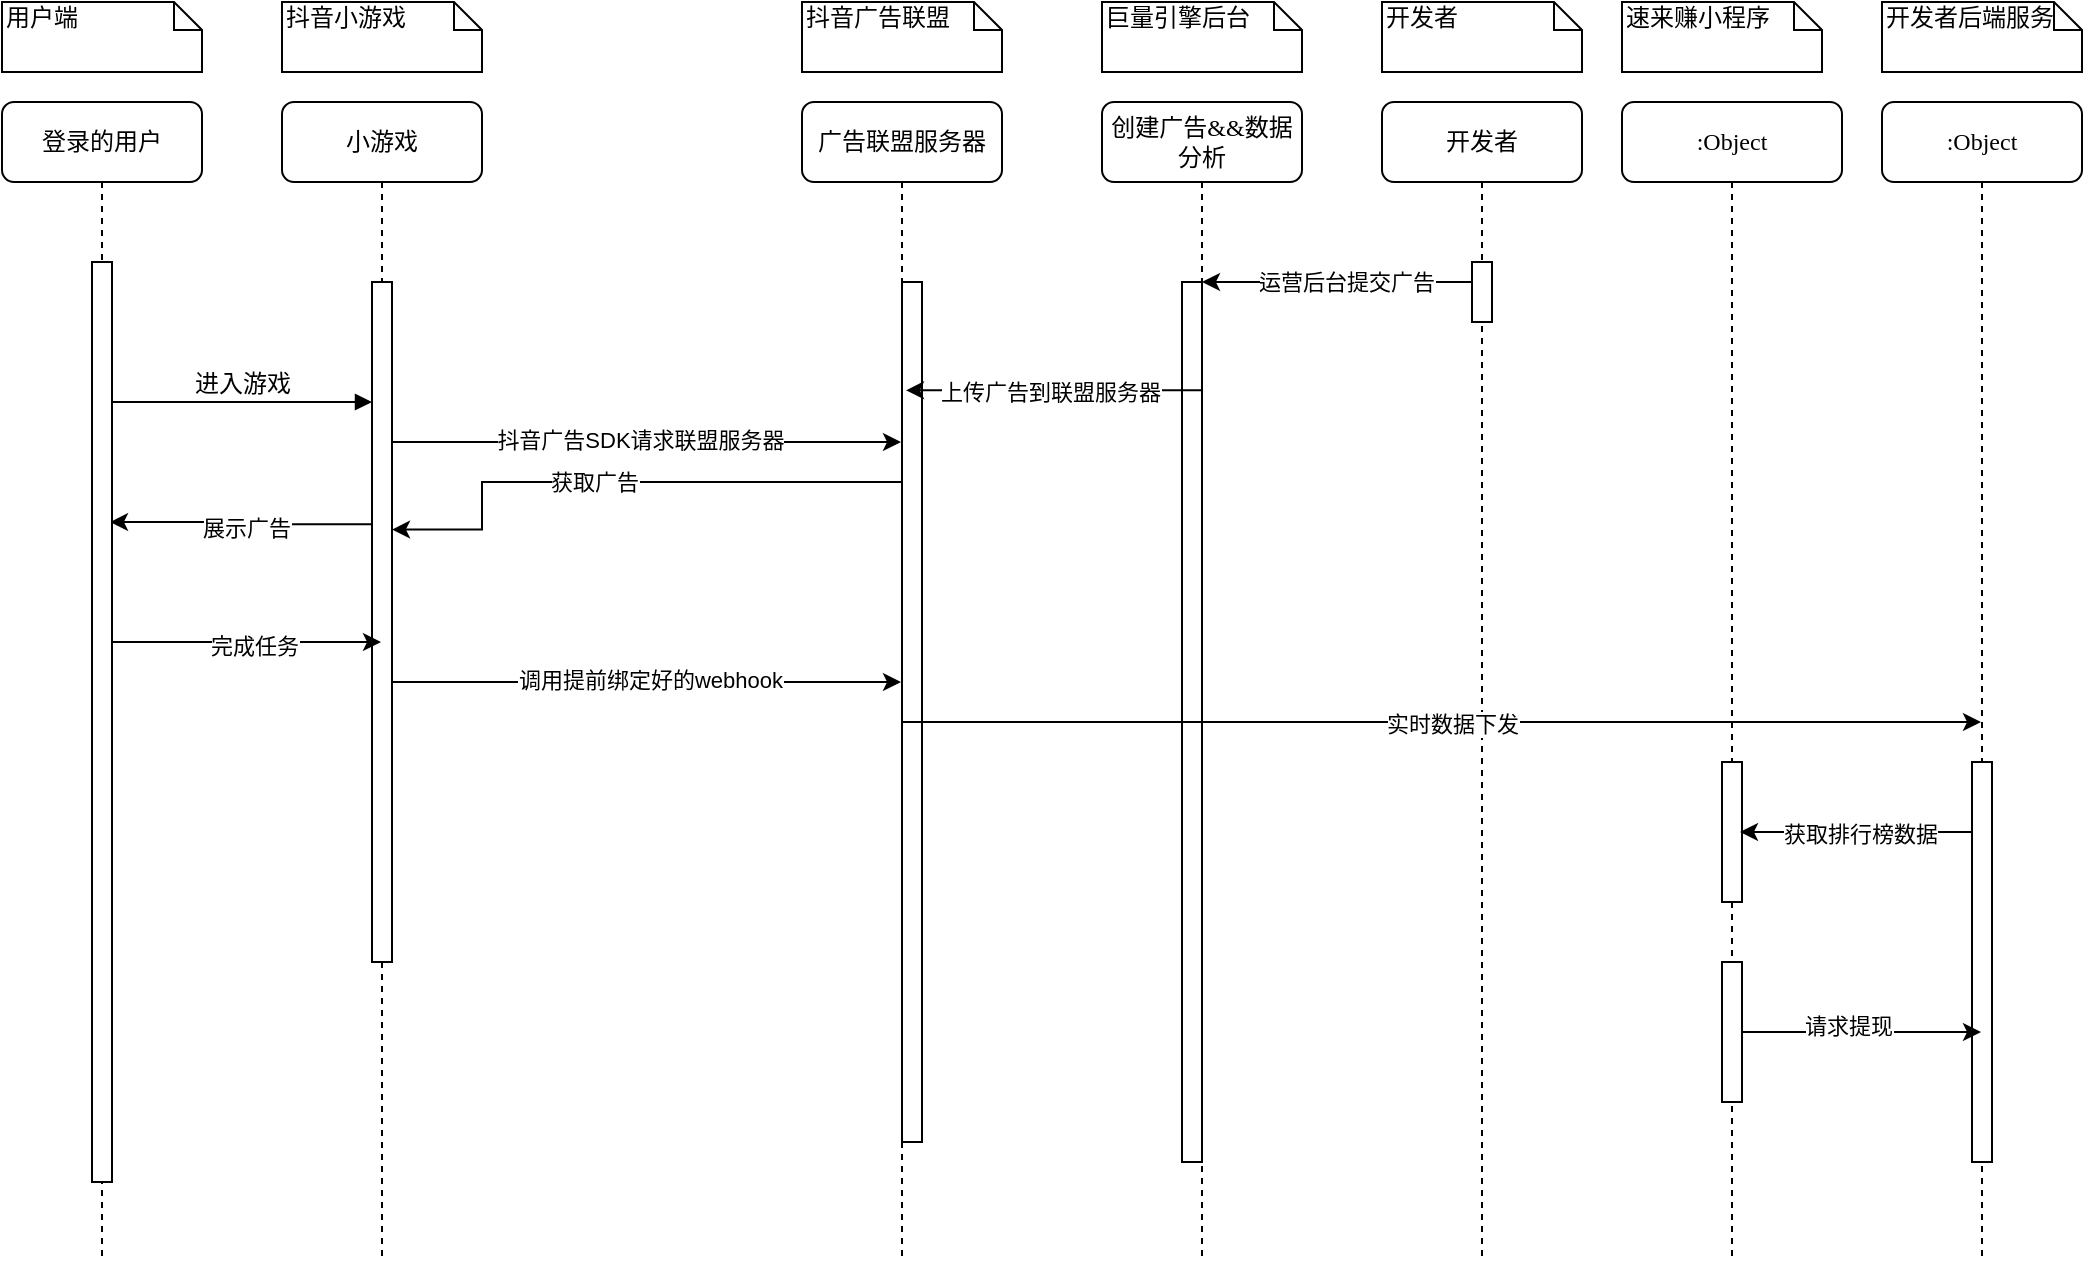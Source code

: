 <mxfile version="26.0.11">
  <diagram name="Page-1" id="13e1069c-82ec-6db2-03f1-153e76fe0fe0">
    <mxGraphModel dx="1194" dy="674" grid="1" gridSize="10" guides="1" tooltips="1" connect="1" arrows="1" fold="1" page="1" pageScale="1" pageWidth="1100" pageHeight="850" background="none" math="0" shadow="0">
      <root>
        <mxCell id="0" />
        <mxCell id="1" parent="0" />
        <mxCell id="7baba1c4bc27f4b0-2" value="小游戏" style="shape=umlLifeline;perimeter=lifelinePerimeter;whiteSpace=wrap;html=1;container=1;collapsible=0;recursiveResize=0;outlineConnect=0;rounded=1;shadow=0;comic=0;labelBackgroundColor=none;strokeWidth=1;fontFamily=Verdana;fontSize=12;align=center;" parent="1" vertex="1">
          <mxGeometry x="240" y="80" width="100" height="580" as="geometry" />
        </mxCell>
        <mxCell id="7baba1c4bc27f4b0-10" value="" style="html=1;points=[];perimeter=orthogonalPerimeter;rounded=0;shadow=0;comic=0;labelBackgroundColor=none;strokeWidth=1;fontFamily=Verdana;fontSize=12;align=center;" parent="7baba1c4bc27f4b0-2" vertex="1">
          <mxGeometry x="45" y="90" width="10" height="340" as="geometry" />
        </mxCell>
        <mxCell id="7baba1c4bc27f4b0-11" value="进入游戏" style="html=1;verticalAlign=bottom;endArrow=block;entryX=0;entryY=0;labelBackgroundColor=none;fontFamily=Verdana;fontSize=12;edgeStyle=elbowEdgeStyle;elbow=vertical;" parent="7baba1c4bc27f4b0-2" edge="1">
          <mxGeometry relative="1" as="geometry">
            <mxPoint x="-85" y="150" as="sourcePoint" />
            <mxPoint x="45" y="150" as="targetPoint" />
            <mxPoint as="offset" />
          </mxGeometry>
        </mxCell>
        <mxCell id="Voup5eYmd9txB-_jXd5p-16" style="edgeStyle=orthogonalEdgeStyle;rounded=0;orthogonalLoop=1;jettySize=auto;html=1;entryX=0.9;entryY=0.302;entryDx=0;entryDy=0;entryPerimeter=0;" edge="1" parent="7baba1c4bc27f4b0-2">
          <mxGeometry relative="1" as="geometry">
            <mxPoint x="45" y="211.1" as="sourcePoint" />
            <mxPoint x="-86" y="210.02" as="targetPoint" />
            <Array as="points">
              <mxPoint x="-20" y="211" />
              <mxPoint x="-20" y="210" />
            </Array>
          </mxGeometry>
        </mxCell>
        <mxCell id="Voup5eYmd9txB-_jXd5p-17" value="展示广告" style="edgeLabel;html=1;align=center;verticalAlign=middle;resizable=0;points=[];" vertex="1" connectable="0" parent="Voup5eYmd9txB-_jXd5p-16">
          <mxGeometry x="-0.046" y="2" relative="1" as="geometry">
            <mxPoint as="offset" />
          </mxGeometry>
        </mxCell>
        <mxCell id="7baba1c4bc27f4b0-4" value=":Object" style="shape=umlLifeline;perimeter=lifelinePerimeter;whiteSpace=wrap;html=1;container=1;collapsible=0;recursiveResize=0;outlineConnect=0;rounded=1;shadow=0;comic=0;labelBackgroundColor=none;strokeWidth=1;fontFamily=Verdana;fontSize=12;align=center;" parent="1" vertex="1">
          <mxGeometry x="910" y="80" width="110" height="580" as="geometry" />
        </mxCell>
        <mxCell id="Voup5eYmd9txB-_jXd5p-33" value="" style="html=1;points=[];perimeter=orthogonalPerimeter;rounded=0;shadow=0;comic=0;labelBackgroundColor=none;strokeColor=#000000;strokeWidth=1;fillColor=#FFFFFF;fontFamily=Verdana;fontSize=12;fontColor=#000000;align=center;" vertex="1" parent="7baba1c4bc27f4b0-4">
          <mxGeometry x="50" y="330" width="10" height="70" as="geometry" />
        </mxCell>
        <mxCell id="Voup5eYmd9txB-_jXd5p-40" value="" style="html=1;points=[];perimeter=orthogonalPerimeter;rounded=0;shadow=0;comic=0;labelBackgroundColor=none;strokeColor=#000000;strokeWidth=1;fillColor=#FFFFFF;fontFamily=Verdana;fontSize=12;fontColor=#000000;align=center;" vertex="1" parent="7baba1c4bc27f4b0-4">
          <mxGeometry x="50" y="430" width="10" height="70" as="geometry" />
        </mxCell>
        <mxCell id="7baba1c4bc27f4b0-5" value=":Object" style="shape=umlLifeline;perimeter=lifelinePerimeter;whiteSpace=wrap;html=1;container=1;collapsible=0;recursiveResize=0;outlineConnect=0;rounded=1;shadow=0;comic=0;labelBackgroundColor=none;strokeWidth=1;fontFamily=Verdana;fontSize=12;align=center;" parent="1" vertex="1">
          <mxGeometry x="1040" y="80" width="100" height="580" as="geometry" />
        </mxCell>
        <mxCell id="Voup5eYmd9txB-_jXd5p-35" value="" style="html=1;points=[];perimeter=orthogonalPerimeter;rounded=0;shadow=0;comic=0;labelBackgroundColor=none;strokeColor=#000000;strokeWidth=1;fillColor=#FFFFFF;fontFamily=Verdana;fontSize=12;fontColor=#000000;align=center;" vertex="1" parent="7baba1c4bc27f4b0-5">
          <mxGeometry x="45" y="330" width="10" height="200" as="geometry" />
        </mxCell>
        <mxCell id="7baba1c4bc27f4b0-6" value="创建广告&amp;amp;&amp;amp;数据分析" style="shape=umlLifeline;perimeter=lifelinePerimeter;whiteSpace=wrap;html=1;container=1;collapsible=0;recursiveResize=0;outlineConnect=0;rounded=1;shadow=0;comic=0;labelBackgroundColor=none;strokeWidth=1;fontFamily=Verdana;fontSize=12;align=center;" parent="1" vertex="1">
          <mxGeometry x="650" y="80" width="100" height="580" as="geometry" />
        </mxCell>
        <mxCell id="Voup5eYmd9txB-_jXd5p-7" style="edgeStyle=orthogonalEdgeStyle;rounded=0;orthogonalLoop=1;jettySize=auto;html=1;" edge="1" parent="7baba1c4bc27f4b0-6">
          <mxGeometry relative="1" as="geometry">
            <mxPoint x="190" y="90" as="sourcePoint" />
            <mxPoint x="50" y="90" as="targetPoint" />
            <Array as="points">
              <mxPoint x="110.5" y="90" />
              <mxPoint x="110.5" y="90" />
            </Array>
          </mxGeometry>
        </mxCell>
        <mxCell id="Voup5eYmd9txB-_jXd5p-8" value="运营后台提交广告" style="edgeLabel;html=1;align=center;verticalAlign=middle;resizable=0;points=[];" vertex="1" connectable="0" parent="Voup5eYmd9txB-_jXd5p-7">
          <mxGeometry x="-0.007" relative="1" as="geometry">
            <mxPoint x="1" as="offset" />
          </mxGeometry>
        </mxCell>
        <mxCell id="7baba1c4bc27f4b0-28" value="" style="html=1;points=[];perimeter=orthogonalPerimeter;rounded=0;shadow=0;comic=0;labelBackgroundColor=none;strokeWidth=1;fontFamily=Verdana;fontSize=12;align=center;" parent="7baba1c4bc27f4b0-6" vertex="1">
          <mxGeometry x="40" y="90" width="10" height="440" as="geometry" />
        </mxCell>
        <mxCell id="7baba1c4bc27f4b0-7" value="开发者" style="shape=umlLifeline;perimeter=lifelinePerimeter;whiteSpace=wrap;html=1;container=1;collapsible=0;recursiveResize=0;outlineConnect=0;rounded=1;shadow=0;comic=0;labelBackgroundColor=none;strokeWidth=1;fontFamily=Verdana;fontSize=12;align=center;" parent="1" vertex="1">
          <mxGeometry x="790" y="80" width="100" height="580" as="geometry" />
        </mxCell>
        <mxCell id="7baba1c4bc27f4b0-25" value="" style="html=1;points=[];perimeter=orthogonalPerimeter;rounded=0;shadow=0;comic=0;labelBackgroundColor=none;strokeColor=#000000;strokeWidth=1;fillColor=#FFFFFF;fontFamily=Verdana;fontSize=12;fontColor=#000000;align=center;" parent="7baba1c4bc27f4b0-7" vertex="1">
          <mxGeometry x="45" y="80" width="10" height="30" as="geometry" />
        </mxCell>
        <mxCell id="7baba1c4bc27f4b0-8" value="登录的用户" style="shape=umlLifeline;perimeter=lifelinePerimeter;whiteSpace=wrap;html=1;container=1;collapsible=0;recursiveResize=0;outlineConnect=0;rounded=1;shadow=0;comic=0;labelBackgroundColor=none;strokeWidth=1;fontFamily=Verdana;fontSize=12;align=center;" parent="1" vertex="1">
          <mxGeometry x="100" y="80" width="100" height="580" as="geometry" />
        </mxCell>
        <mxCell id="7baba1c4bc27f4b0-9" value="" style="html=1;points=[];perimeter=orthogonalPerimeter;rounded=0;shadow=0;comic=0;labelBackgroundColor=none;strokeWidth=1;fontFamily=Verdana;fontSize=12;align=center;" parent="7baba1c4bc27f4b0-8" vertex="1">
          <mxGeometry x="45" y="80" width="10" height="460" as="geometry" />
        </mxCell>
        <mxCell id="Voup5eYmd9txB-_jXd5p-18" style="edgeStyle=orthogonalEdgeStyle;rounded=0;orthogonalLoop=1;jettySize=auto;html=1;" edge="1" parent="7baba1c4bc27f4b0-8">
          <mxGeometry relative="1" as="geometry">
            <mxPoint x="55" y="270" as="sourcePoint" />
            <mxPoint x="189.5" y="270" as="targetPoint" />
            <Array as="points">
              <mxPoint x="80" y="270" />
              <mxPoint x="80" y="270" />
            </Array>
          </mxGeometry>
        </mxCell>
        <mxCell id="Voup5eYmd9txB-_jXd5p-19" value="完成任务" style="edgeLabel;html=1;align=center;verticalAlign=middle;resizable=0;points=[];" vertex="1" connectable="0" parent="Voup5eYmd9txB-_jXd5p-18">
          <mxGeometry x="0.056" y="-2" relative="1" as="geometry">
            <mxPoint as="offset" />
          </mxGeometry>
        </mxCell>
        <mxCell id="7baba1c4bc27f4b0-40" value="用户端" style="shape=note;whiteSpace=wrap;html=1;size=14;verticalAlign=top;align=left;spacingTop=-6;rounded=0;shadow=0;comic=0;labelBackgroundColor=none;strokeWidth=1;fontFamily=Verdana;fontSize=12" parent="1" vertex="1">
          <mxGeometry x="100" y="30" width="100" height="35" as="geometry" />
        </mxCell>
        <mxCell id="7baba1c4bc27f4b0-41" value="抖音小游戏" style="shape=note;whiteSpace=wrap;html=1;size=14;verticalAlign=top;align=left;spacingTop=-6;rounded=0;shadow=0;comic=0;labelBackgroundColor=none;strokeWidth=1;fontFamily=Verdana;fontSize=12" parent="1" vertex="1">
          <mxGeometry x="240" y="30" width="100" height="35" as="geometry" />
        </mxCell>
        <mxCell id="7baba1c4bc27f4b0-43" value="速来赚小程序" style="shape=note;whiteSpace=wrap;html=1;size=14;verticalAlign=top;align=left;spacingTop=-6;rounded=0;shadow=0;comic=0;labelBackgroundColor=none;strokeWidth=1;fontFamily=Verdana;fontSize=12" parent="1" vertex="1">
          <mxGeometry x="910" y="30" width="100" height="35" as="geometry" />
        </mxCell>
        <mxCell id="7baba1c4bc27f4b0-44" value="开发者后端服务" style="shape=note;whiteSpace=wrap;html=1;size=14;verticalAlign=top;align=left;spacingTop=-6;rounded=0;shadow=0;comic=0;labelBackgroundColor=none;strokeWidth=1;fontFamily=Verdana;fontSize=12" parent="1" vertex="1">
          <mxGeometry x="1040" y="30" width="100" height="35" as="geometry" />
        </mxCell>
        <mxCell id="7baba1c4bc27f4b0-45" value="巨量引擎后台" style="shape=note;whiteSpace=wrap;html=1;size=14;verticalAlign=top;align=left;spacingTop=-6;rounded=0;shadow=0;comic=0;labelBackgroundColor=none;strokeWidth=1;fontFamily=Verdana;fontSize=12" parent="1" vertex="1">
          <mxGeometry x="650" y="30" width="100" height="35" as="geometry" />
        </mxCell>
        <mxCell id="7baba1c4bc27f4b0-46" value="开发者" style="shape=note;whiteSpace=wrap;html=1;size=14;verticalAlign=top;align=left;spacingTop=-6;rounded=0;shadow=0;comic=0;labelBackgroundColor=none;strokeWidth=1;fontFamily=Verdana;fontSize=12" parent="1" vertex="1">
          <mxGeometry x="790" y="30" width="100" height="35" as="geometry" />
        </mxCell>
        <mxCell id="Voup5eYmd9txB-_jXd5p-9" value="广告联盟服务器" style="shape=umlLifeline;perimeter=lifelinePerimeter;whiteSpace=wrap;html=1;container=1;collapsible=0;recursiveResize=0;outlineConnect=0;rounded=1;shadow=0;comic=0;labelBackgroundColor=none;strokeWidth=1;fontFamily=Verdana;fontSize=12;align=center;" vertex="1" parent="1">
          <mxGeometry x="500" y="80" width="100" height="580" as="geometry" />
        </mxCell>
        <mxCell id="Voup5eYmd9txB-_jXd5p-28" value="" style="html=1;points=[];perimeter=orthogonalPerimeter;rounded=0;shadow=0;comic=0;labelBackgroundColor=none;strokeWidth=1;fontFamily=Verdana;fontSize=12;align=center;" vertex="1" parent="Voup5eYmd9txB-_jXd5p-9">
          <mxGeometry x="50" y="90" width="10" height="430" as="geometry" />
        </mxCell>
        <mxCell id="Voup5eYmd9txB-_jXd5p-10" value="抖音广告联盟" style="shape=note;whiteSpace=wrap;html=1;size=14;verticalAlign=top;align=left;spacingTop=-6;rounded=0;shadow=0;comic=0;labelBackgroundColor=none;strokeWidth=1;fontFamily=Verdana;fontSize=12" vertex="1" parent="1">
          <mxGeometry x="500" y="30" width="100" height="35" as="geometry" />
        </mxCell>
        <mxCell id="Voup5eYmd9txB-_jXd5p-13" style="edgeStyle=orthogonalEdgeStyle;rounded=0;orthogonalLoop=1;jettySize=auto;html=1;" edge="1" parent="1" source="7baba1c4bc27f4b0-10" target="Voup5eYmd9txB-_jXd5p-9">
          <mxGeometry relative="1" as="geometry">
            <Array as="points">
              <mxPoint x="420" y="250" />
              <mxPoint x="420" y="250" />
            </Array>
          </mxGeometry>
        </mxCell>
        <mxCell id="Voup5eYmd9txB-_jXd5p-14" value="抖音广告SDK请求联盟服务器" style="edgeLabel;html=1;align=center;verticalAlign=middle;resizable=0;points=[];" vertex="1" connectable="0" parent="Voup5eYmd9txB-_jXd5p-13">
          <mxGeometry x="-0.029" y="1" relative="1" as="geometry">
            <mxPoint as="offset" />
          </mxGeometry>
        </mxCell>
        <mxCell id="Voup5eYmd9txB-_jXd5p-21" style="edgeStyle=orthogonalEdgeStyle;rounded=0;orthogonalLoop=1;jettySize=auto;html=1;" edge="1" parent="1" source="7baba1c4bc27f4b0-10" target="Voup5eYmd9txB-_jXd5p-9">
          <mxGeometry relative="1" as="geometry">
            <Array as="points">
              <mxPoint x="390" y="370" />
              <mxPoint x="390" y="370" />
            </Array>
          </mxGeometry>
        </mxCell>
        <mxCell id="Voup5eYmd9txB-_jXd5p-22" value="调用提前绑定好的webhook" style="edgeLabel;html=1;align=center;verticalAlign=middle;resizable=0;points=[];" vertex="1" connectable="0" parent="Voup5eYmd9txB-_jXd5p-21">
          <mxGeometry x="0.008" y="1" relative="1" as="geometry">
            <mxPoint as="offset" />
          </mxGeometry>
        </mxCell>
        <mxCell id="Voup5eYmd9txB-_jXd5p-23" style="edgeStyle=orthogonalEdgeStyle;rounded=0;orthogonalLoop=1;jettySize=auto;html=1;entryX=1;entryY=0.364;entryDx=0;entryDy=0;entryPerimeter=0;" edge="1" parent="1" source="Voup5eYmd9txB-_jXd5p-9" target="7baba1c4bc27f4b0-10">
          <mxGeometry relative="1" as="geometry">
            <Array as="points">
              <mxPoint x="340" y="270" />
              <mxPoint x="340" y="294" />
            </Array>
          </mxGeometry>
        </mxCell>
        <mxCell id="Voup5eYmd9txB-_jXd5p-24" value="获取广告" style="edgeLabel;html=1;align=center;verticalAlign=middle;resizable=0;points=[];" vertex="1" connectable="0" parent="Voup5eYmd9txB-_jXd5p-23">
          <mxGeometry x="0.095" relative="1" as="geometry">
            <mxPoint x="-1" as="offset" />
          </mxGeometry>
        </mxCell>
        <mxCell id="Voup5eYmd9txB-_jXd5p-25" style="edgeStyle=orthogonalEdgeStyle;rounded=0;orthogonalLoop=1;jettySize=auto;html=1;" edge="1" parent="1" source="Voup5eYmd9txB-_jXd5p-9" target="7baba1c4bc27f4b0-5">
          <mxGeometry relative="1" as="geometry">
            <Array as="points">
              <mxPoint x="770" y="390" />
              <mxPoint x="770" y="390" />
            </Array>
          </mxGeometry>
        </mxCell>
        <mxCell id="Voup5eYmd9txB-_jXd5p-26" value="实时数据下发" style="edgeLabel;html=1;align=center;verticalAlign=middle;resizable=0;points=[];" vertex="1" connectable="0" parent="Voup5eYmd9txB-_jXd5p-25">
          <mxGeometry x="0.02" y="-1" relative="1" as="geometry">
            <mxPoint as="offset" />
          </mxGeometry>
        </mxCell>
        <mxCell id="Voup5eYmd9txB-_jXd5p-31" style="edgeStyle=orthogonalEdgeStyle;rounded=0;orthogonalLoop=1;jettySize=auto;html=1;entryX=0.2;entryY=0.126;entryDx=0;entryDy=0;entryPerimeter=0;" edge="1" parent="1" source="7baba1c4bc27f4b0-6" target="Voup5eYmd9txB-_jXd5p-28">
          <mxGeometry relative="1" as="geometry">
            <Array as="points">
              <mxPoint x="650" y="224" />
              <mxPoint x="650" y="224" />
            </Array>
          </mxGeometry>
        </mxCell>
        <mxCell id="Voup5eYmd9txB-_jXd5p-32" value="上传广告到联盟服务器" style="edgeLabel;html=1;align=center;verticalAlign=middle;resizable=0;points=[];" vertex="1" connectable="0" parent="Voup5eYmd9txB-_jXd5p-31">
          <mxGeometry x="0.037" y="1" relative="1" as="geometry">
            <mxPoint x="1" as="offset" />
          </mxGeometry>
        </mxCell>
        <mxCell id="Voup5eYmd9txB-_jXd5p-36" style="edgeStyle=orthogonalEdgeStyle;rounded=0;orthogonalLoop=1;jettySize=auto;html=1;entryX=0.9;entryY=0.5;entryDx=0;entryDy=0;entryPerimeter=0;" edge="1" parent="1" source="Voup5eYmd9txB-_jXd5p-35" target="Voup5eYmd9txB-_jXd5p-33">
          <mxGeometry relative="1" as="geometry">
            <Array as="points">
              <mxPoint x="1050" y="445" />
              <mxPoint x="1050" y="445" />
            </Array>
          </mxGeometry>
        </mxCell>
        <mxCell id="Voup5eYmd9txB-_jXd5p-37" value="获取排行榜数据" style="edgeLabel;html=1;align=center;verticalAlign=middle;resizable=0;points=[];" vertex="1" connectable="0" parent="Voup5eYmd9txB-_jXd5p-36">
          <mxGeometry x="-0.035" y="1" relative="1" as="geometry">
            <mxPoint as="offset" />
          </mxGeometry>
        </mxCell>
        <mxCell id="Voup5eYmd9txB-_jXd5p-41" style="edgeStyle=orthogonalEdgeStyle;rounded=0;orthogonalLoop=1;jettySize=auto;html=1;" edge="1" parent="1" source="Voup5eYmd9txB-_jXd5p-40" target="7baba1c4bc27f4b0-5">
          <mxGeometry relative="1" as="geometry">
            <Array as="points">
              <mxPoint x="1040" y="545" />
              <mxPoint x="1040" y="545" />
            </Array>
          </mxGeometry>
        </mxCell>
        <mxCell id="Voup5eYmd9txB-_jXd5p-42" value="请求提现" style="edgeLabel;html=1;align=center;verticalAlign=middle;resizable=0;points=[];" vertex="1" connectable="0" parent="Voup5eYmd9txB-_jXd5p-41">
          <mxGeometry x="-0.113" y="3" relative="1" as="geometry">
            <mxPoint as="offset" />
          </mxGeometry>
        </mxCell>
      </root>
    </mxGraphModel>
  </diagram>
</mxfile>
